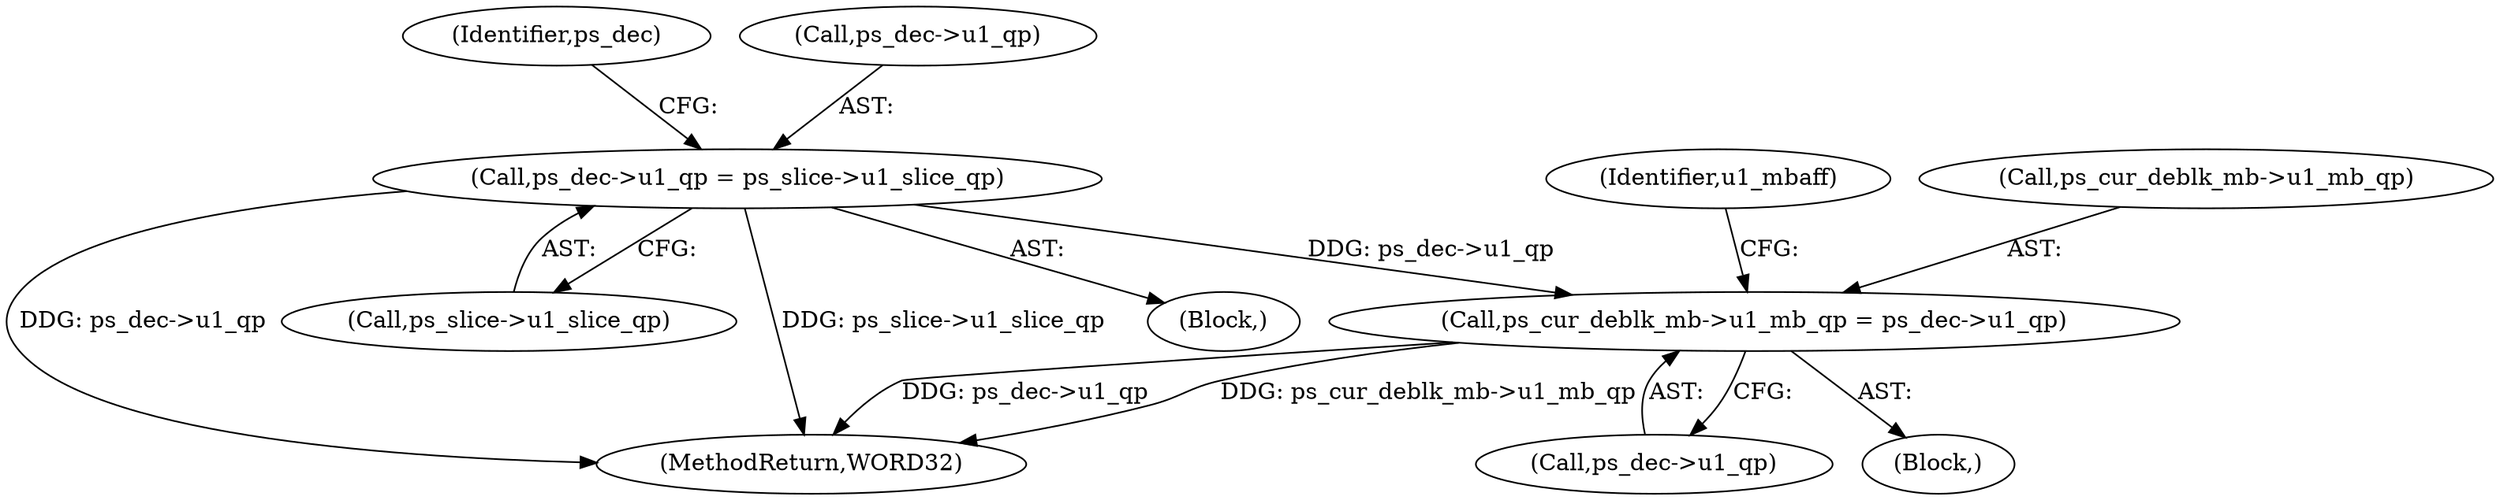 digraph "0_Android_9a00f562a612d56e7b2b989d168647db900ba6cf@pointer" {
"1001244" [label="(Call,ps_cur_deblk_mb->u1_mb_qp = ps_dec->u1_qp)"];
"1001050" [label="(Call,ps_dec->u1_qp = ps_slice->u1_slice_qp)"];
"1001252" [label="(Identifier,u1_mbaff)"];
"1001050" [label="(Call,ps_dec->u1_qp = ps_slice->u1_slice_qp)"];
"1001096" [label="(Block,)"];
"1001248" [label="(Call,ps_dec->u1_qp)"];
"1001245" [label="(Call,ps_cur_deblk_mb->u1_mb_qp)"];
"1000138" [label="(Block,)"];
"1001054" [label="(Call,ps_slice->u1_slice_qp)"];
"1001058" [label="(Identifier,ps_dec)"];
"1001450" [label="(MethodReturn,WORD32)"];
"1001051" [label="(Call,ps_dec->u1_qp)"];
"1001244" [label="(Call,ps_cur_deblk_mb->u1_mb_qp = ps_dec->u1_qp)"];
"1001244" -> "1001096"  [label="AST: "];
"1001244" -> "1001248"  [label="CFG: "];
"1001245" -> "1001244"  [label="AST: "];
"1001248" -> "1001244"  [label="AST: "];
"1001252" -> "1001244"  [label="CFG: "];
"1001244" -> "1001450"  [label="DDG: ps_dec->u1_qp"];
"1001244" -> "1001450"  [label="DDG: ps_cur_deblk_mb->u1_mb_qp"];
"1001050" -> "1001244"  [label="DDG: ps_dec->u1_qp"];
"1001050" -> "1000138"  [label="AST: "];
"1001050" -> "1001054"  [label="CFG: "];
"1001051" -> "1001050"  [label="AST: "];
"1001054" -> "1001050"  [label="AST: "];
"1001058" -> "1001050"  [label="CFG: "];
"1001050" -> "1001450"  [label="DDG: ps_dec->u1_qp"];
"1001050" -> "1001450"  [label="DDG: ps_slice->u1_slice_qp"];
}
